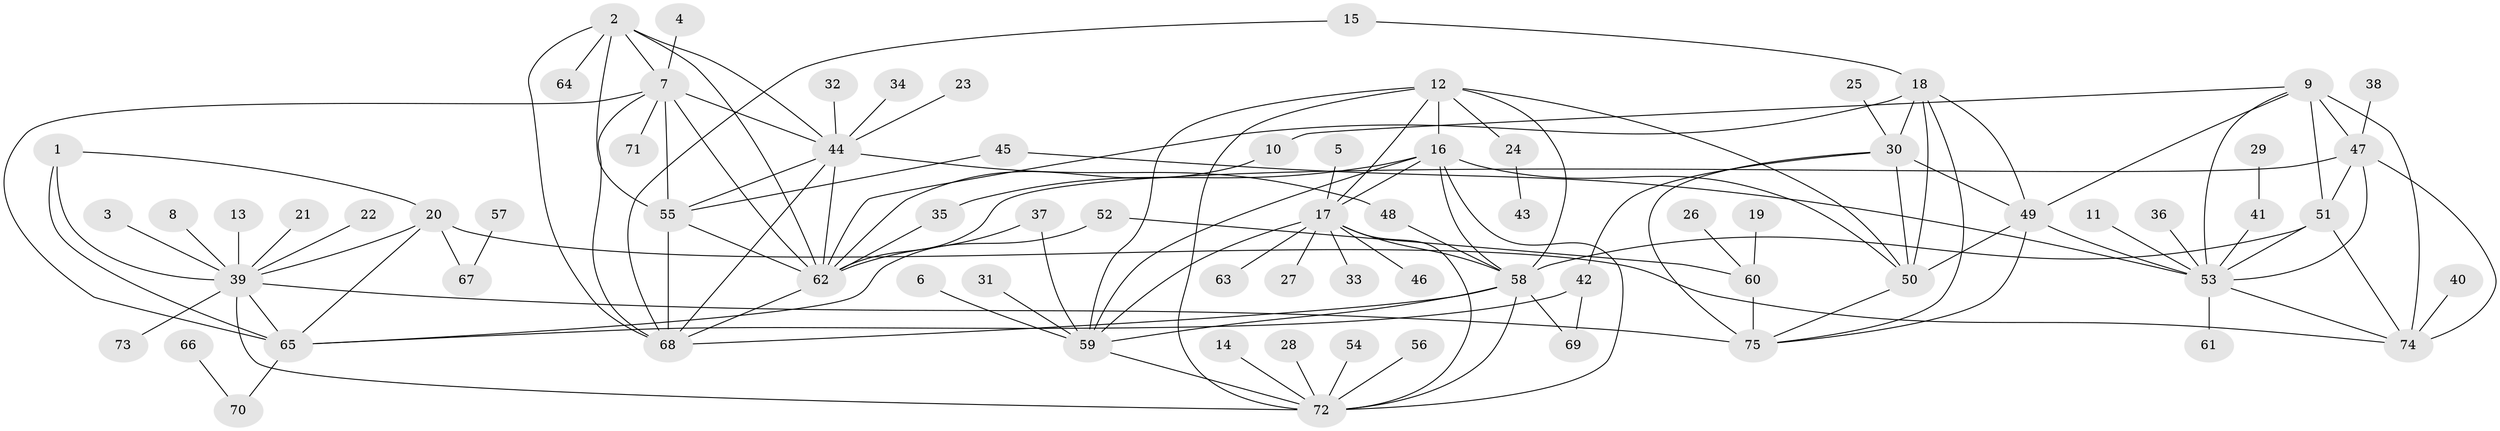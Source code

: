 // original degree distribution, {8: 0.04032258064516129, 9: 0.04032258064516129, 7: 0.04032258064516129, 6: 0.024193548387096774, 12: 0.016129032258064516, 10: 0.03225806451612903, 11: 0.03225806451612903, 5: 0.024193548387096774, 3: 0.06451612903225806, 1: 0.6048387096774194, 2: 0.08064516129032258}
// Generated by graph-tools (version 1.1) at 2025/37/03/04/25 23:37:41]
// undirected, 75 vertices, 126 edges
graph export_dot {
  node [color=gray90,style=filled];
  1;
  2;
  3;
  4;
  5;
  6;
  7;
  8;
  9;
  10;
  11;
  12;
  13;
  14;
  15;
  16;
  17;
  18;
  19;
  20;
  21;
  22;
  23;
  24;
  25;
  26;
  27;
  28;
  29;
  30;
  31;
  32;
  33;
  34;
  35;
  36;
  37;
  38;
  39;
  40;
  41;
  42;
  43;
  44;
  45;
  46;
  47;
  48;
  49;
  50;
  51;
  52;
  53;
  54;
  55;
  56;
  57;
  58;
  59;
  60;
  61;
  62;
  63;
  64;
  65;
  66;
  67;
  68;
  69;
  70;
  71;
  72;
  73;
  74;
  75;
  1 -- 20 [weight=2.0];
  1 -- 39 [weight=4.0];
  1 -- 65 [weight=2.0];
  2 -- 7 [weight=1.0];
  2 -- 44 [weight=1.0];
  2 -- 55 [weight=1.0];
  2 -- 62 [weight=1.0];
  2 -- 64 [weight=1.0];
  2 -- 68 [weight=1.0];
  3 -- 39 [weight=1.0];
  4 -- 7 [weight=1.0];
  5 -- 17 [weight=1.0];
  6 -- 59 [weight=1.0];
  7 -- 44 [weight=1.0];
  7 -- 55 [weight=1.0];
  7 -- 62 [weight=1.0];
  7 -- 65 [weight=1.0];
  7 -- 68 [weight=1.0];
  7 -- 71 [weight=1.0];
  8 -- 39 [weight=1.0];
  9 -- 10 [weight=1.0];
  9 -- 47 [weight=2.0];
  9 -- 49 [weight=1.0];
  9 -- 51 [weight=2.0];
  9 -- 53 [weight=2.0];
  9 -- 74 [weight=2.0];
  10 -- 62 [weight=1.0];
  11 -- 53 [weight=1.0];
  12 -- 16 [weight=1.0];
  12 -- 17 [weight=1.0];
  12 -- 24 [weight=1.0];
  12 -- 50 [weight=1.0];
  12 -- 58 [weight=1.0];
  12 -- 59 [weight=1.0];
  12 -- 72 [weight=1.0];
  13 -- 39 [weight=1.0];
  14 -- 72 [weight=1.0];
  15 -- 18 [weight=1.0];
  15 -- 68 [weight=1.0];
  16 -- 17 [weight=1.0];
  16 -- 35 [weight=1.0];
  16 -- 50 [weight=1.0];
  16 -- 58 [weight=1.0];
  16 -- 59 [weight=1.0];
  16 -- 72 [weight=1.0];
  17 -- 27 [weight=1.0];
  17 -- 33 [weight=1.0];
  17 -- 46 [weight=1.0];
  17 -- 58 [weight=1.0];
  17 -- 59 [weight=1.0];
  17 -- 63 [weight=1.0];
  17 -- 72 [weight=1.0];
  18 -- 30 [weight=2.0];
  18 -- 49 [weight=1.0];
  18 -- 50 [weight=1.0];
  18 -- 62 [weight=1.0];
  18 -- 75 [weight=1.0];
  19 -- 60 [weight=1.0];
  20 -- 39 [weight=2.0];
  20 -- 65 [weight=1.0];
  20 -- 67 [weight=1.0];
  20 -- 74 [weight=1.0];
  21 -- 39 [weight=1.0];
  22 -- 39 [weight=1.0];
  23 -- 44 [weight=1.0];
  24 -- 43 [weight=1.0];
  25 -- 30 [weight=1.0];
  26 -- 60 [weight=1.0];
  28 -- 72 [weight=1.0];
  29 -- 41 [weight=1.0];
  30 -- 42 [weight=1.0];
  30 -- 49 [weight=2.0];
  30 -- 50 [weight=2.0];
  30 -- 75 [weight=2.0];
  31 -- 59 [weight=1.0];
  32 -- 44 [weight=1.0];
  34 -- 44 [weight=1.0];
  35 -- 62 [weight=1.0];
  36 -- 53 [weight=1.0];
  37 -- 59 [weight=1.0];
  37 -- 62 [weight=1.0];
  38 -- 47 [weight=1.0];
  39 -- 65 [weight=2.0];
  39 -- 72 [weight=1.0];
  39 -- 73 [weight=1.0];
  39 -- 75 [weight=1.0];
  40 -- 74 [weight=1.0];
  41 -- 53 [weight=1.0];
  42 -- 65 [weight=1.0];
  42 -- 69 [weight=1.0];
  44 -- 48 [weight=1.0];
  44 -- 55 [weight=1.0];
  44 -- 62 [weight=1.0];
  44 -- 68 [weight=1.0];
  45 -- 53 [weight=1.0];
  45 -- 55 [weight=1.0];
  47 -- 51 [weight=1.0];
  47 -- 53 [weight=1.0];
  47 -- 62 [weight=1.0];
  47 -- 74 [weight=1.0];
  48 -- 58 [weight=1.0];
  49 -- 50 [weight=1.0];
  49 -- 53 [weight=1.0];
  49 -- 75 [weight=1.0];
  50 -- 75 [weight=1.0];
  51 -- 53 [weight=1.0];
  51 -- 58 [weight=1.0];
  51 -- 74 [weight=1.0];
  52 -- 60 [weight=1.0];
  52 -- 65 [weight=1.0];
  53 -- 61 [weight=1.0];
  53 -- 74 [weight=1.0];
  54 -- 72 [weight=1.0];
  55 -- 62 [weight=1.0];
  55 -- 68 [weight=1.0];
  56 -- 72 [weight=1.0];
  57 -- 67 [weight=1.0];
  58 -- 59 [weight=1.0];
  58 -- 68 [weight=1.0];
  58 -- 69 [weight=1.0];
  58 -- 72 [weight=1.0];
  59 -- 72 [weight=1.0];
  60 -- 75 [weight=1.0];
  62 -- 68 [weight=1.0];
  65 -- 70 [weight=1.0];
  66 -- 70 [weight=1.0];
}
